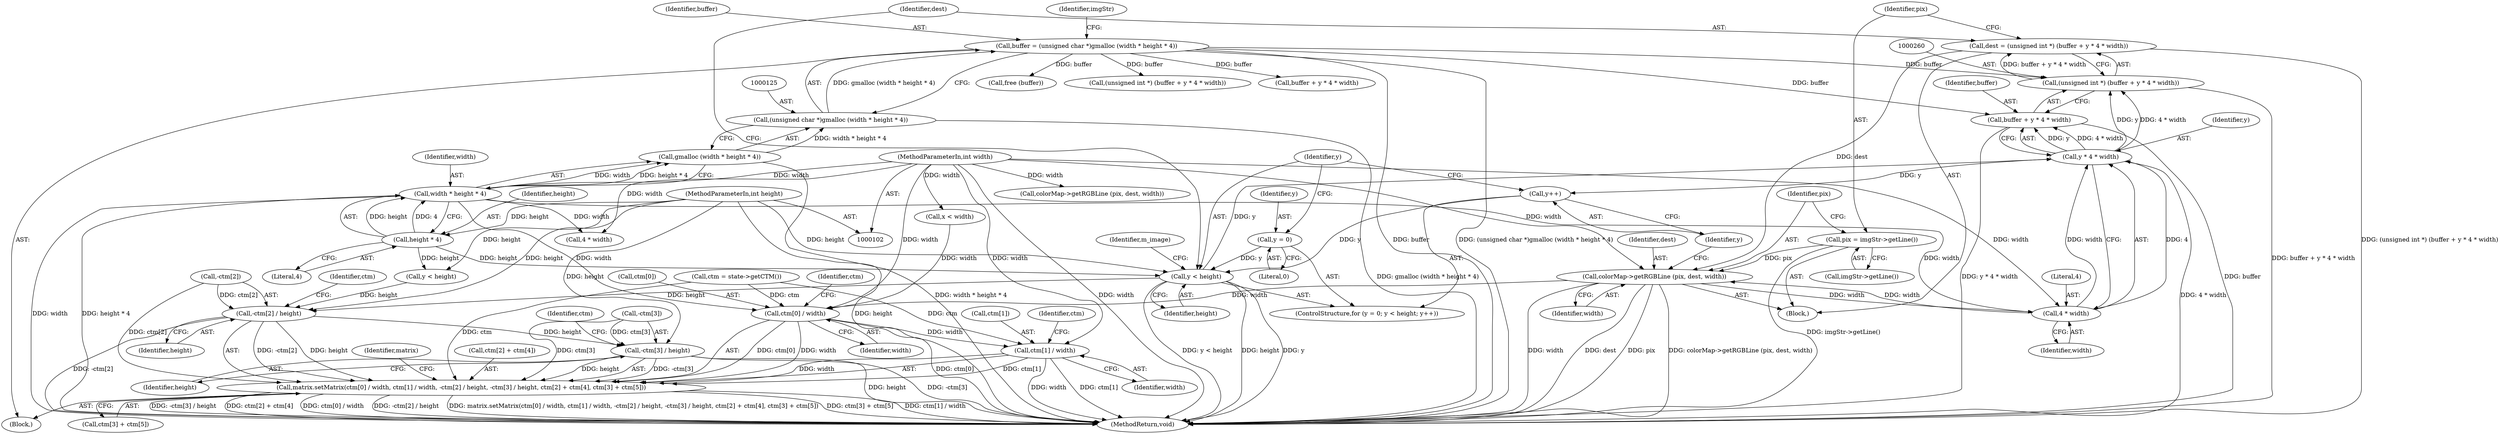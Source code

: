 digraph "0_poppler_7b2d314a61fd0e12f47c62996cb49ec0d1ba747a@pointer" {
"1000257" [label="(Call,dest = (unsigned int *) (buffer + y * 4 * width))"];
"1000259" [label="(Call,(unsigned int *) (buffer + y * 4 * width))"];
"1000122" [label="(Call,buffer = (unsigned char *)gmalloc (width * height * 4))"];
"1000124" [label="(Call,(unsigned char *)gmalloc (width * height * 4))"];
"1000126" [label="(Call,gmalloc (width * height * 4))"];
"1000127" [label="(Call,width * height * 4)"];
"1000106" [label="(MethodParameterIn,int width)"];
"1000129" [label="(Call,height * 4)"];
"1000107" [label="(MethodParameterIn,int height)"];
"1000263" [label="(Call,y * 4 * width)"];
"1000251" [label="(Call,y < height)"];
"1000254" [label="(Call,y++)"];
"1000248" [label="(Call,y = 0)"];
"1000265" [label="(Call,4 * width)"];
"1000271" [label="(Call,colorMap->getRGBLine (pix, dest, width))"];
"1000268" [label="(Call,pix = imgStr->getLine())"];
"1000257" [label="(Call,dest = (unsigned int *) (buffer + y * 4 * width))"];
"1000306" [label="(Call,-ctm[2] / height)"];
"1000295" [label="(Call,matrix.setMatrix(ctm[0] / width, ctm[1] / width, -ctm[2] / height, -ctm[3] / height, ctm[2] + ctm[4], ctm[3] + ctm[5]))"];
"1000312" [label="(Call,-ctm[3] / height)"];
"1000261" [label="(Call,buffer + y * 4 * width)"];
"1000296" [label="(Call,ctm[0] / width)"];
"1000301" [label="(Call,ctm[1] / width)"];
"1000128" [label="(Identifier,width)"];
"1000268" [label="(Call,pix = imgStr->getLine())"];
"1000306" [label="(Call,-ctm[2] / height)"];
"1000269" [label="(Identifier,pix)"];
"1000333" [label="(Identifier,matrix)"];
"1000254" [label="(Call,y++)"];
"1000274" [label="(Identifier,width)"];
"1000315" [label="(Identifier,ctm)"];
"1000309" [label="(Identifier,ctm)"];
"1000185" [label="(Call,x < width)"];
"1000261" [label="(Call,buffer + y * 4 * width)"];
"1000318" [label="(Call,ctm[2] + ctm[4])"];
"1000256" [label="(Block,)"];
"1000249" [label="(Identifier,y)"];
"1000253" [label="(Identifier,height)"];
"1000325" [label="(Call,ctm[3] + ctm[5])"];
"1000122" [label="(Call,buffer = (unsigned char *)gmalloc (width * height * 4))"];
"1000296" [label="(Call,ctm[0] / width)"];
"1000320" [label="(Identifier,ctm)"];
"1000302" [label="(Call,ctm[1])"];
"1000301" [label="(Call,ctm[1] / width)"];
"1000271" [label="(Call,colorMap->getRGBLine (pix, dest, width))"];
"1000346" [label="(Call,free (buffer))"];
"1000307" [label="(Call,-ctm[2])"];
"1000171" [label="(Call,4 * width)"];
"1000311" [label="(Identifier,height)"];
"1000270" [label="(Call,imgStr->getLine())"];
"1000317" [label="(Identifier,height)"];
"1000257" [label="(Call,dest = (unsigned int *) (buffer + y * 4 * width))"];
"1000259" [label="(Call,(unsigned int *) (buffer + y * 4 * width))"];
"1000265" [label="(Call,4 * width)"];
"1000252" [label="(Identifier,y)"];
"1000262" [label="(Identifier,buffer)"];
"1000313" [label="(Call,-ctm[3])"];
"1000267" [label="(Identifier,width)"];
"1000177" [label="(Call,colorMap->getRGBLine (pix, dest, width))"];
"1000131" [label="(Literal,4)"];
"1000276" [label="(Identifier,m_image)"];
"1000272" [label="(Identifier,pix)"];
"1000295" [label="(Call,matrix.setMatrix(ctm[0] / width, ctm[1] / width, -ctm[2] / height, -ctm[3] / height, ctm[2] + ctm[4], ctm[3] + ctm[5]))"];
"1000305" [label="(Identifier,width)"];
"1000250" [label="(Literal,0)"];
"1000107" [label="(MethodParameterIn,int height)"];
"1000248" [label="(Call,y = 0)"];
"1000264" [label="(Identifier,y)"];
"1000258" [label="(Identifier,dest)"];
"1000127" [label="(Call,width * height * 4)"];
"1000165" [label="(Call,(unsigned int *) (buffer + y * 4 * width))"];
"1000292" [label="(Call,ctm = state->getCTM())"];
"1000255" [label="(Identifier,y)"];
"1000106" [label="(MethodParameterIn,int width)"];
"1000273" [label="(Identifier,dest)"];
"1000303" [label="(Identifier,ctm)"];
"1000350" [label="(MethodReturn,void)"];
"1000247" [label="(ControlStructure,for (y = 0; y < height; y++))"];
"1000266" [label="(Literal,4)"];
"1000263" [label="(Call,y * 4 * width)"];
"1000123" [label="(Identifier,buffer)"];
"1000133" [label="(Identifier,imgStr)"];
"1000130" [label="(Identifier,height)"];
"1000124" [label="(Call,(unsigned char *)gmalloc (width * height * 4))"];
"1000126" [label="(Call,gmalloc (width * height * 4))"];
"1000167" [label="(Call,buffer + y * 4 * width)"];
"1000129" [label="(Call,height * 4)"];
"1000157" [label="(Call,y < height)"];
"1000251" [label="(Call,y < height)"];
"1000297" [label="(Call,ctm[0])"];
"1000111" [label="(Block,)"];
"1000312" [label="(Call,-ctm[3] / height)"];
"1000300" [label="(Identifier,width)"];
"1000257" -> "1000256"  [label="AST: "];
"1000257" -> "1000259"  [label="CFG: "];
"1000258" -> "1000257"  [label="AST: "];
"1000259" -> "1000257"  [label="AST: "];
"1000269" -> "1000257"  [label="CFG: "];
"1000257" -> "1000350"  [label="DDG: (unsigned int *) (buffer + y * 4 * width)"];
"1000259" -> "1000257"  [label="DDG: buffer + y * 4 * width"];
"1000257" -> "1000271"  [label="DDG: dest"];
"1000259" -> "1000261"  [label="CFG: "];
"1000260" -> "1000259"  [label="AST: "];
"1000261" -> "1000259"  [label="AST: "];
"1000259" -> "1000350"  [label="DDG: buffer + y * 4 * width"];
"1000122" -> "1000259"  [label="DDG: buffer"];
"1000263" -> "1000259"  [label="DDG: y"];
"1000263" -> "1000259"  [label="DDG: 4 * width"];
"1000122" -> "1000111"  [label="AST: "];
"1000122" -> "1000124"  [label="CFG: "];
"1000123" -> "1000122"  [label="AST: "];
"1000124" -> "1000122"  [label="AST: "];
"1000133" -> "1000122"  [label="CFG: "];
"1000122" -> "1000350"  [label="DDG: buffer"];
"1000122" -> "1000350"  [label="DDG: (unsigned char *)gmalloc (width * height * 4)"];
"1000124" -> "1000122"  [label="DDG: gmalloc (width * height * 4)"];
"1000122" -> "1000165"  [label="DDG: buffer"];
"1000122" -> "1000167"  [label="DDG: buffer"];
"1000122" -> "1000261"  [label="DDG: buffer"];
"1000122" -> "1000346"  [label="DDG: buffer"];
"1000124" -> "1000126"  [label="CFG: "];
"1000125" -> "1000124"  [label="AST: "];
"1000126" -> "1000124"  [label="AST: "];
"1000124" -> "1000350"  [label="DDG: gmalloc (width * height * 4)"];
"1000126" -> "1000124"  [label="DDG: width * height * 4"];
"1000126" -> "1000127"  [label="CFG: "];
"1000127" -> "1000126"  [label="AST: "];
"1000126" -> "1000350"  [label="DDG: width * height * 4"];
"1000127" -> "1000126"  [label="DDG: width"];
"1000127" -> "1000126"  [label="DDG: height * 4"];
"1000127" -> "1000129"  [label="CFG: "];
"1000128" -> "1000127"  [label="AST: "];
"1000129" -> "1000127"  [label="AST: "];
"1000127" -> "1000350"  [label="DDG: height * 4"];
"1000127" -> "1000350"  [label="DDG: width"];
"1000106" -> "1000127"  [label="DDG: width"];
"1000129" -> "1000127"  [label="DDG: height"];
"1000129" -> "1000127"  [label="DDG: 4"];
"1000127" -> "1000171"  [label="DDG: width"];
"1000127" -> "1000265"  [label="DDG: width"];
"1000127" -> "1000296"  [label="DDG: width"];
"1000106" -> "1000102"  [label="AST: "];
"1000106" -> "1000350"  [label="DDG: width"];
"1000106" -> "1000171"  [label="DDG: width"];
"1000106" -> "1000177"  [label="DDG: width"];
"1000106" -> "1000185"  [label="DDG: width"];
"1000106" -> "1000265"  [label="DDG: width"];
"1000106" -> "1000271"  [label="DDG: width"];
"1000106" -> "1000296"  [label="DDG: width"];
"1000106" -> "1000301"  [label="DDG: width"];
"1000129" -> "1000131"  [label="CFG: "];
"1000130" -> "1000129"  [label="AST: "];
"1000131" -> "1000129"  [label="AST: "];
"1000107" -> "1000129"  [label="DDG: height"];
"1000129" -> "1000157"  [label="DDG: height"];
"1000129" -> "1000251"  [label="DDG: height"];
"1000107" -> "1000102"  [label="AST: "];
"1000107" -> "1000350"  [label="DDG: height"];
"1000107" -> "1000157"  [label="DDG: height"];
"1000107" -> "1000251"  [label="DDG: height"];
"1000107" -> "1000306"  [label="DDG: height"];
"1000107" -> "1000312"  [label="DDG: height"];
"1000263" -> "1000261"  [label="AST: "];
"1000263" -> "1000265"  [label="CFG: "];
"1000264" -> "1000263"  [label="AST: "];
"1000265" -> "1000263"  [label="AST: "];
"1000261" -> "1000263"  [label="CFG: "];
"1000263" -> "1000350"  [label="DDG: 4 * width"];
"1000263" -> "1000254"  [label="DDG: y"];
"1000263" -> "1000261"  [label="DDG: y"];
"1000263" -> "1000261"  [label="DDG: 4 * width"];
"1000251" -> "1000263"  [label="DDG: y"];
"1000265" -> "1000263"  [label="DDG: 4"];
"1000265" -> "1000263"  [label="DDG: width"];
"1000251" -> "1000247"  [label="AST: "];
"1000251" -> "1000253"  [label="CFG: "];
"1000252" -> "1000251"  [label="AST: "];
"1000253" -> "1000251"  [label="AST: "];
"1000258" -> "1000251"  [label="CFG: "];
"1000276" -> "1000251"  [label="CFG: "];
"1000251" -> "1000350"  [label="DDG: y < height"];
"1000251" -> "1000350"  [label="DDG: height"];
"1000251" -> "1000350"  [label="DDG: y"];
"1000254" -> "1000251"  [label="DDG: y"];
"1000248" -> "1000251"  [label="DDG: y"];
"1000251" -> "1000306"  [label="DDG: height"];
"1000254" -> "1000247"  [label="AST: "];
"1000254" -> "1000255"  [label="CFG: "];
"1000255" -> "1000254"  [label="AST: "];
"1000252" -> "1000254"  [label="CFG: "];
"1000248" -> "1000247"  [label="AST: "];
"1000248" -> "1000250"  [label="CFG: "];
"1000249" -> "1000248"  [label="AST: "];
"1000250" -> "1000248"  [label="AST: "];
"1000252" -> "1000248"  [label="CFG: "];
"1000265" -> "1000267"  [label="CFG: "];
"1000266" -> "1000265"  [label="AST: "];
"1000267" -> "1000265"  [label="AST: "];
"1000271" -> "1000265"  [label="DDG: width"];
"1000265" -> "1000271"  [label="DDG: width"];
"1000271" -> "1000256"  [label="AST: "];
"1000271" -> "1000274"  [label="CFG: "];
"1000272" -> "1000271"  [label="AST: "];
"1000273" -> "1000271"  [label="AST: "];
"1000274" -> "1000271"  [label="AST: "];
"1000255" -> "1000271"  [label="CFG: "];
"1000271" -> "1000350"  [label="DDG: width"];
"1000271" -> "1000350"  [label="DDG: dest"];
"1000271" -> "1000350"  [label="DDG: pix"];
"1000271" -> "1000350"  [label="DDG: colorMap->getRGBLine (pix, dest, width)"];
"1000268" -> "1000271"  [label="DDG: pix"];
"1000271" -> "1000296"  [label="DDG: width"];
"1000268" -> "1000256"  [label="AST: "];
"1000268" -> "1000270"  [label="CFG: "];
"1000269" -> "1000268"  [label="AST: "];
"1000270" -> "1000268"  [label="AST: "];
"1000272" -> "1000268"  [label="CFG: "];
"1000268" -> "1000350"  [label="DDG: imgStr->getLine()"];
"1000306" -> "1000295"  [label="AST: "];
"1000306" -> "1000311"  [label="CFG: "];
"1000307" -> "1000306"  [label="AST: "];
"1000311" -> "1000306"  [label="AST: "];
"1000315" -> "1000306"  [label="CFG: "];
"1000306" -> "1000350"  [label="DDG: -ctm[2]"];
"1000306" -> "1000295"  [label="DDG: -ctm[2]"];
"1000306" -> "1000295"  [label="DDG: height"];
"1000307" -> "1000306"  [label="DDG: ctm[2]"];
"1000157" -> "1000306"  [label="DDG: height"];
"1000306" -> "1000312"  [label="DDG: height"];
"1000295" -> "1000111"  [label="AST: "];
"1000295" -> "1000325"  [label="CFG: "];
"1000296" -> "1000295"  [label="AST: "];
"1000301" -> "1000295"  [label="AST: "];
"1000312" -> "1000295"  [label="AST: "];
"1000318" -> "1000295"  [label="AST: "];
"1000325" -> "1000295"  [label="AST: "];
"1000333" -> "1000295"  [label="CFG: "];
"1000295" -> "1000350"  [label="DDG: ctm[1] / width"];
"1000295" -> "1000350"  [label="DDG: -ctm[3] / height"];
"1000295" -> "1000350"  [label="DDG: ctm[2] + ctm[4]"];
"1000295" -> "1000350"  [label="DDG: ctm[0] / width"];
"1000295" -> "1000350"  [label="DDG: -ctm[2] / height"];
"1000295" -> "1000350"  [label="DDG: matrix.setMatrix(ctm[0] / width, ctm[1] / width, -ctm[2] / height, -ctm[3] / height, ctm[2] + ctm[4], ctm[3] + ctm[5])"];
"1000295" -> "1000350"  [label="DDG: ctm[3] + ctm[5]"];
"1000296" -> "1000295"  [label="DDG: ctm[0]"];
"1000296" -> "1000295"  [label="DDG: width"];
"1000301" -> "1000295"  [label="DDG: ctm[1]"];
"1000301" -> "1000295"  [label="DDG: width"];
"1000312" -> "1000295"  [label="DDG: -ctm[3]"];
"1000312" -> "1000295"  [label="DDG: height"];
"1000292" -> "1000295"  [label="DDG: ctm"];
"1000307" -> "1000295"  [label="DDG: ctm[2]"];
"1000313" -> "1000295"  [label="DDG: ctm[3]"];
"1000312" -> "1000317"  [label="CFG: "];
"1000313" -> "1000312"  [label="AST: "];
"1000317" -> "1000312"  [label="AST: "];
"1000320" -> "1000312"  [label="CFG: "];
"1000312" -> "1000350"  [label="DDG: -ctm[3]"];
"1000312" -> "1000350"  [label="DDG: height"];
"1000313" -> "1000312"  [label="DDG: ctm[3]"];
"1000262" -> "1000261"  [label="AST: "];
"1000261" -> "1000350"  [label="DDG: y * 4 * width"];
"1000261" -> "1000350"  [label="DDG: buffer"];
"1000296" -> "1000300"  [label="CFG: "];
"1000297" -> "1000296"  [label="AST: "];
"1000300" -> "1000296"  [label="AST: "];
"1000303" -> "1000296"  [label="CFG: "];
"1000296" -> "1000350"  [label="DDG: ctm[0]"];
"1000292" -> "1000296"  [label="DDG: ctm"];
"1000185" -> "1000296"  [label="DDG: width"];
"1000296" -> "1000301"  [label="DDG: width"];
"1000301" -> "1000305"  [label="CFG: "];
"1000302" -> "1000301"  [label="AST: "];
"1000305" -> "1000301"  [label="AST: "];
"1000309" -> "1000301"  [label="CFG: "];
"1000301" -> "1000350"  [label="DDG: width"];
"1000301" -> "1000350"  [label="DDG: ctm[1]"];
"1000292" -> "1000301"  [label="DDG: ctm"];
}
